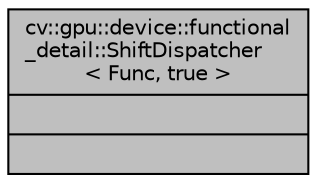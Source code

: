 digraph "cv::gpu::device::functional_detail::ShiftDispatcher&lt; Func, true &gt;"
{
 // LATEX_PDF_SIZE
  edge [fontname="Helvetica",fontsize="10",labelfontname="Helvetica",labelfontsize="10"];
  node [fontname="Helvetica",fontsize="10",shape=record];
  Node1 [label="{cv::gpu::device::functional\l_detail::ShiftDispatcher\l\< Func, true \>\n||}",height=0.2,width=0.4,color="black", fillcolor="grey75", style="filled", fontcolor="black",tooltip=" "];
}
